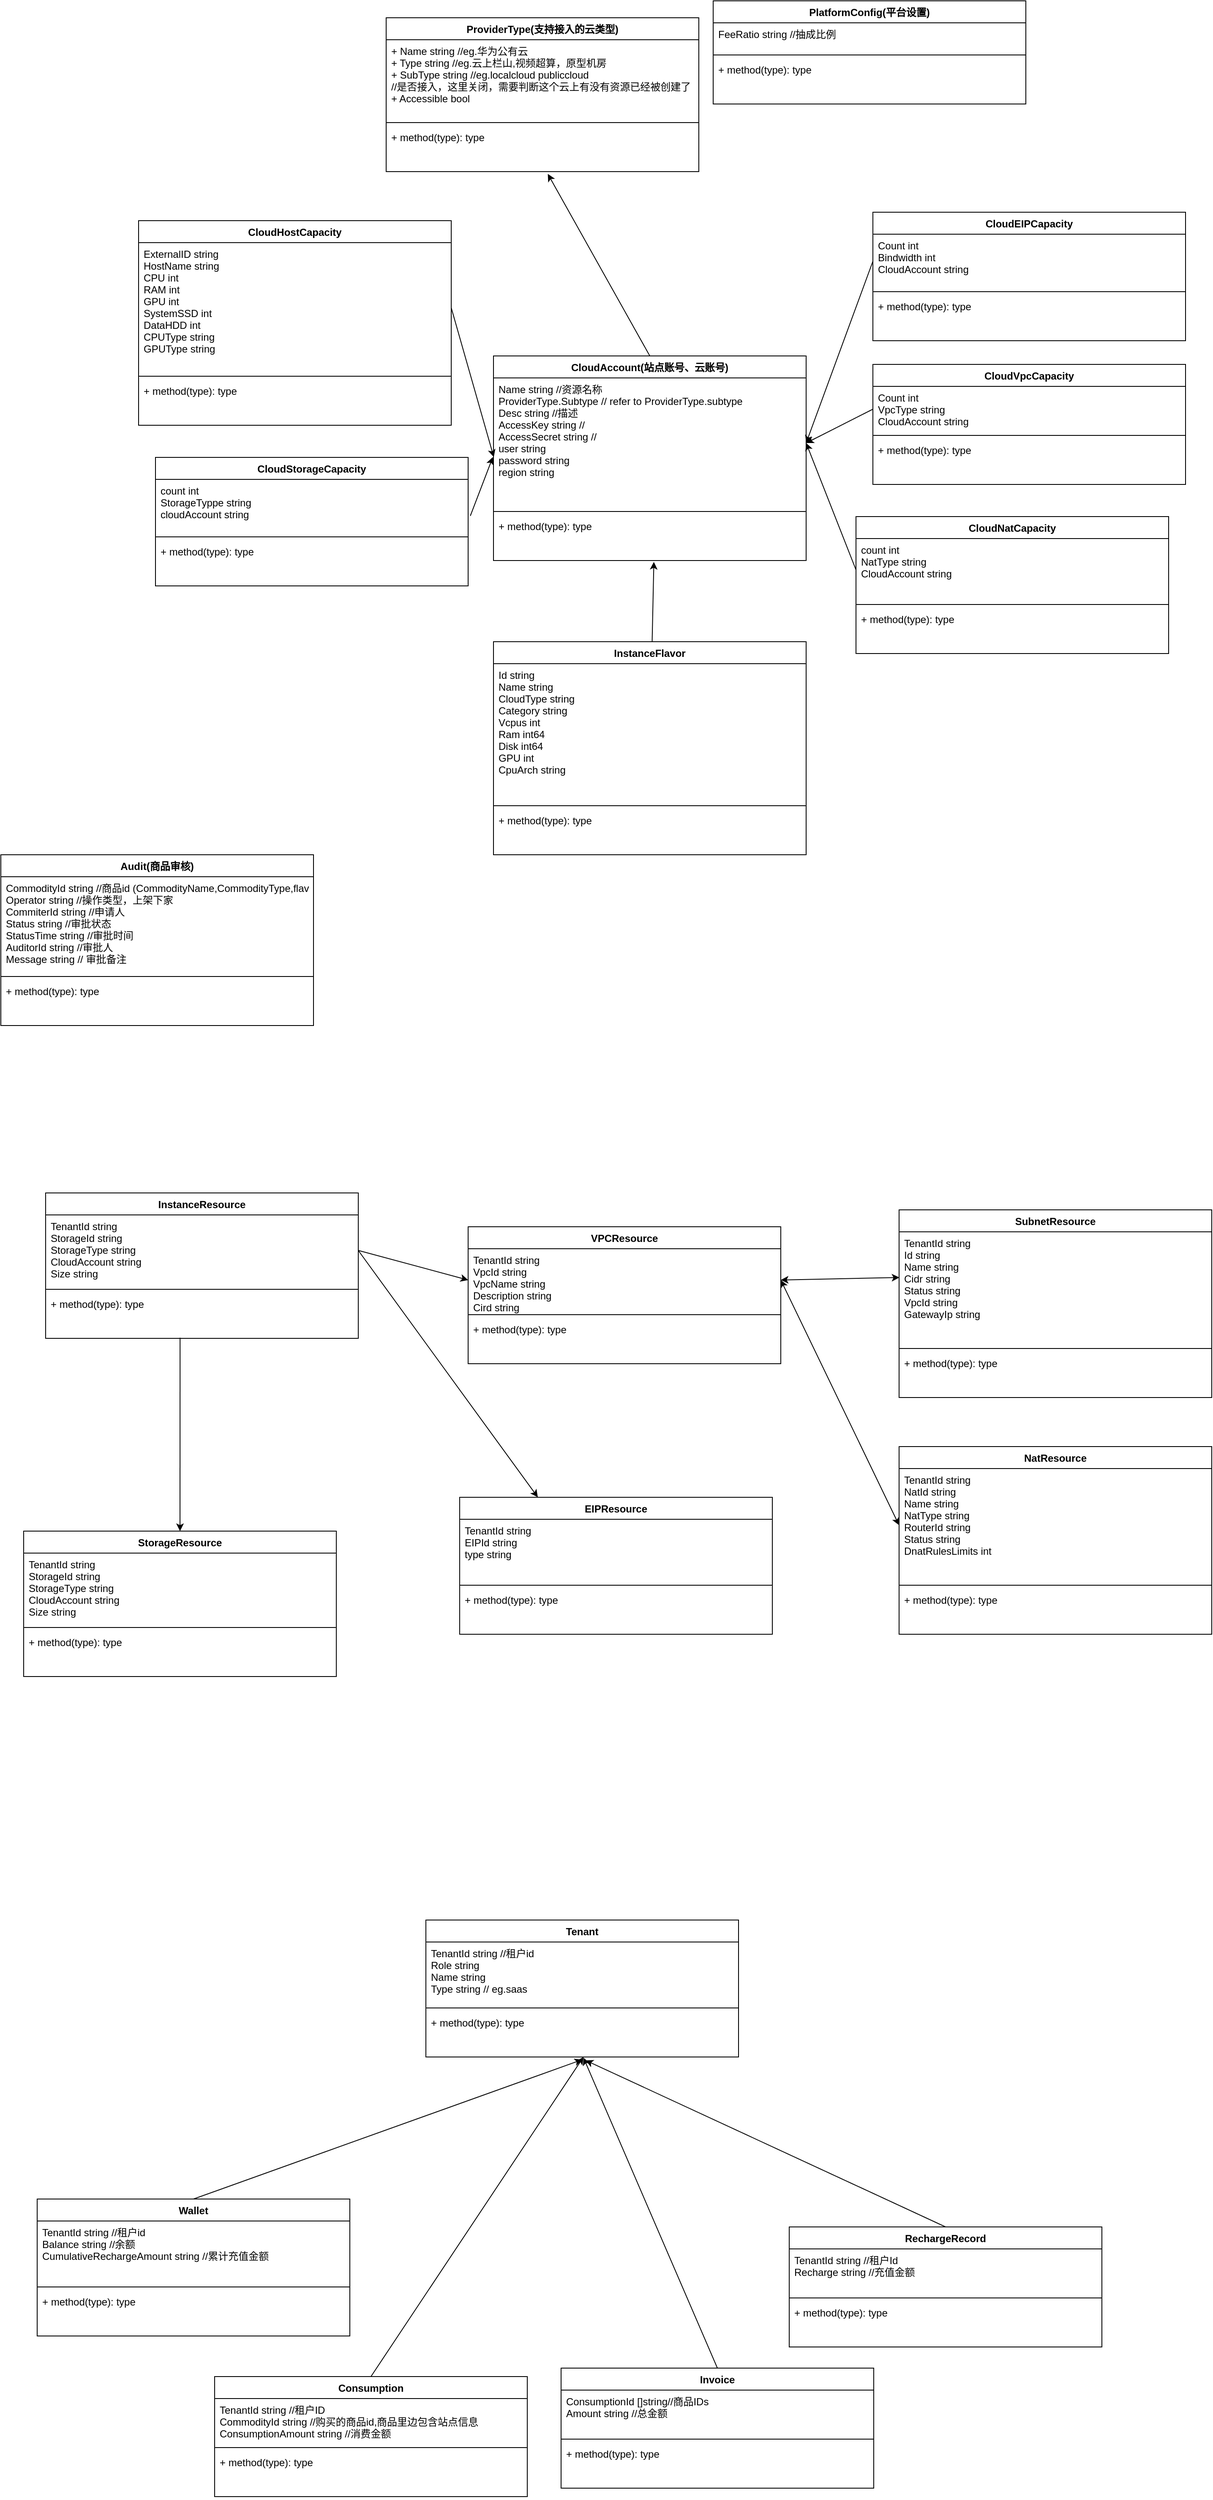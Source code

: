 <mxfile version="20.6.2" type="github" pages="2">
  <diagram id="1bny-kd-aG_qWNULpiLh" name="第 1 页">
    <mxGraphModel dx="2377" dy="779" grid="1" gridSize="10" guides="1" tooltips="1" connect="1" arrows="1" fold="1" page="1" pageScale="1" pageWidth="827" pageHeight="1169" math="0" shadow="0">
      <root>
        <mxCell id="0" />
        <mxCell id="1" parent="0" />
        <mxCell id="4_Z-v-eUMZZP_KY4kg9S-1" value="ProviderType(支持接入的云类型)" style="swimlane;fontStyle=1;align=center;verticalAlign=top;childLayout=stackLayout;horizontal=1;startSize=26;horizontalStack=0;resizeParent=1;resizeParentMax=0;resizeLast=0;collapsible=1;marginBottom=0;" parent="1" vertex="1">
          <mxGeometry x="43" y="80" width="370" height="182" as="geometry" />
        </mxCell>
        <mxCell id="4_Z-v-eUMZZP_KY4kg9S-2" value="+ Name string //eg.华为公有云&#xa;+ Type string //eg.云上栏山,视频超算，原型机房&#xa;+ SubType string //eg.localcloud publiccloud&#xa;//是否接入，这里关闭，需要判断这个云上有没有资源已经被创建了&#xa;+ Accessible bool " style="text;strokeColor=none;fillColor=none;align=left;verticalAlign=top;spacingLeft=4;spacingRight=4;overflow=hidden;rotatable=0;points=[[0,0.5],[1,0.5]];portConstraint=eastwest;" parent="4_Z-v-eUMZZP_KY4kg9S-1" vertex="1">
          <mxGeometry y="26" width="370" height="94" as="geometry" />
        </mxCell>
        <mxCell id="4_Z-v-eUMZZP_KY4kg9S-3" value="" style="line;strokeWidth=1;fillColor=none;align=left;verticalAlign=middle;spacingTop=-1;spacingLeft=3;spacingRight=3;rotatable=0;labelPosition=right;points=[];portConstraint=eastwest;strokeColor=inherit;" parent="4_Z-v-eUMZZP_KY4kg9S-1" vertex="1">
          <mxGeometry y="120" width="370" height="8" as="geometry" />
        </mxCell>
        <mxCell id="4_Z-v-eUMZZP_KY4kg9S-4" value="+ method(type): type" style="text;strokeColor=none;fillColor=none;align=left;verticalAlign=top;spacingLeft=4;spacingRight=4;overflow=hidden;rotatable=0;points=[[0,0.5],[1,0.5]];portConstraint=eastwest;" parent="4_Z-v-eUMZZP_KY4kg9S-1" vertex="1">
          <mxGeometry y="128" width="370" height="54" as="geometry" />
        </mxCell>
        <mxCell id="4_Z-v-eUMZZP_KY4kg9S-18" value="Audit(商品审核)" style="swimlane;fontStyle=1;align=center;verticalAlign=top;childLayout=stackLayout;horizontal=1;startSize=26;horizontalStack=0;resizeParent=1;resizeParentMax=0;resizeLast=0;collapsible=1;marginBottom=0;" parent="1" vertex="1">
          <mxGeometry x="-413" y="1070" width="370" height="202" as="geometry" />
        </mxCell>
        <mxCell id="4_Z-v-eUMZZP_KY4kg9S-19" value="CommodityId string //商品id (CommodityName,CommodityType,flavor(规格))&#xa; Operator string //操作类型，上架下家&#xa; CommiterId string //申请人&#xa; Status string //审批状态&#xa; StatusTime string //审批时间&#xa; AuditorId string //审批人&#xa; Message string // 审批备注" style="text;strokeColor=none;fillColor=none;align=left;verticalAlign=top;spacingLeft=4;spacingRight=4;overflow=hidden;rotatable=0;points=[[0,0.5],[1,0.5]];portConstraint=eastwest;" parent="4_Z-v-eUMZZP_KY4kg9S-18" vertex="1">
          <mxGeometry y="26" width="370" height="114" as="geometry" />
        </mxCell>
        <mxCell id="4_Z-v-eUMZZP_KY4kg9S-20" value="" style="line;strokeWidth=1;fillColor=none;align=left;verticalAlign=middle;spacingTop=-1;spacingLeft=3;spacingRight=3;rotatable=0;labelPosition=right;points=[];portConstraint=eastwest;strokeColor=inherit;" parent="4_Z-v-eUMZZP_KY4kg9S-18" vertex="1">
          <mxGeometry y="140" width="370" height="8" as="geometry" />
        </mxCell>
        <mxCell id="4_Z-v-eUMZZP_KY4kg9S-21" value="+ method(type): type" style="text;strokeColor=none;fillColor=none;align=left;verticalAlign=top;spacingLeft=4;spacingRight=4;overflow=hidden;rotatable=0;points=[[0,0.5],[1,0.5]];portConstraint=eastwest;" parent="4_Z-v-eUMZZP_KY4kg9S-18" vertex="1">
          <mxGeometry y="148" width="370" height="54" as="geometry" />
        </mxCell>
        <mxCell id="4_Z-v-eUMZZP_KY4kg9S-23" value="PlatformConfig(平台设置)" style="swimlane;fontStyle=1;align=center;verticalAlign=top;childLayout=stackLayout;horizontal=1;startSize=26;horizontalStack=0;resizeParent=1;resizeParentMax=0;resizeLast=0;collapsible=1;marginBottom=0;" parent="1" vertex="1">
          <mxGeometry x="430" y="60" width="370" height="122" as="geometry" />
        </mxCell>
        <mxCell id="4_Z-v-eUMZZP_KY4kg9S-24" value="FeeRatio string //抽成比例" style="text;strokeColor=none;fillColor=none;align=left;verticalAlign=top;spacingLeft=4;spacingRight=4;overflow=hidden;rotatable=0;points=[[0,0.5],[1,0.5]];portConstraint=eastwest;" parent="4_Z-v-eUMZZP_KY4kg9S-23" vertex="1">
          <mxGeometry y="26" width="370" height="34" as="geometry" />
        </mxCell>
        <mxCell id="4_Z-v-eUMZZP_KY4kg9S-25" value="" style="line;strokeWidth=1;fillColor=none;align=left;verticalAlign=middle;spacingTop=-1;spacingLeft=3;spacingRight=3;rotatable=0;labelPosition=right;points=[];portConstraint=eastwest;strokeColor=inherit;" parent="4_Z-v-eUMZZP_KY4kg9S-23" vertex="1">
          <mxGeometry y="60" width="370" height="8" as="geometry" />
        </mxCell>
        <mxCell id="4_Z-v-eUMZZP_KY4kg9S-26" value="+ method(type): type" style="text;strokeColor=none;fillColor=none;align=left;verticalAlign=top;spacingLeft=4;spacingRight=4;overflow=hidden;rotatable=0;points=[[0,0.5],[1,0.5]];portConstraint=eastwest;" parent="4_Z-v-eUMZZP_KY4kg9S-23" vertex="1">
          <mxGeometry y="68" width="370" height="54" as="geometry" />
        </mxCell>
        <mxCell id="4_Z-v-eUMZZP_KY4kg9S-27" value="CloudAccount(站点账号、云账号)" style="swimlane;fontStyle=1;align=center;verticalAlign=top;childLayout=stackLayout;horizontal=1;startSize=26;horizontalStack=0;resizeParent=1;resizeParentMax=0;resizeLast=0;collapsible=1;marginBottom=0;" parent="1" vertex="1">
          <mxGeometry x="170" y="480" width="370" height="242" as="geometry" />
        </mxCell>
        <mxCell id="4_Z-v-eUMZZP_KY4kg9S-28" value="Name string //资源名称&#xa; ProviderType.Subtype // refer to ProviderType.subtype&#xa; Desc string //描述&#xa; AccessKey string //&#xa; AccessSecret string //&#xa; user string&#xa; password string&#xa; region string" style="text;strokeColor=none;fillColor=none;align=left;verticalAlign=top;spacingLeft=4;spacingRight=4;overflow=hidden;rotatable=0;points=[[0,0.5],[1,0.5]];portConstraint=eastwest;" parent="4_Z-v-eUMZZP_KY4kg9S-27" vertex="1">
          <mxGeometry y="26" width="370" height="154" as="geometry" />
        </mxCell>
        <mxCell id="4_Z-v-eUMZZP_KY4kg9S-29" value="" style="line;strokeWidth=1;fillColor=none;align=left;verticalAlign=middle;spacingTop=-1;spacingLeft=3;spacingRight=3;rotatable=0;labelPosition=right;points=[];portConstraint=eastwest;strokeColor=inherit;" parent="4_Z-v-eUMZZP_KY4kg9S-27" vertex="1">
          <mxGeometry y="180" width="370" height="8" as="geometry" />
        </mxCell>
        <mxCell id="4_Z-v-eUMZZP_KY4kg9S-30" value="+ method(type): type" style="text;strokeColor=none;fillColor=none;align=left;verticalAlign=top;spacingLeft=4;spacingRight=4;overflow=hidden;rotatable=0;points=[[0,0.5],[1,0.5]];portConstraint=eastwest;" parent="4_Z-v-eUMZZP_KY4kg9S-27" vertex="1">
          <mxGeometry y="188" width="370" height="54" as="geometry" />
        </mxCell>
        <mxCell id="4_Z-v-eUMZZP_KY4kg9S-31" value="CloudHostCapacity" style="swimlane;fontStyle=1;align=center;verticalAlign=top;childLayout=stackLayout;horizontal=1;startSize=26;horizontalStack=0;resizeParent=1;resizeParentMax=0;resizeLast=0;collapsible=1;marginBottom=0;" parent="1" vertex="1">
          <mxGeometry x="-250" y="320" width="370" height="242" as="geometry" />
        </mxCell>
        <mxCell id="4_Z-v-eUMZZP_KY4kg9S-32" value="ExternalID string&#xa; HostName string&#xa; CPU int&#xa; RAM int&#xa; GPU int&#xa; SystemSSD int&#xa; DataHDD int&#xa; CPUType string&#xa; GPUType string" style="text;strokeColor=none;fillColor=none;align=left;verticalAlign=top;spacingLeft=4;spacingRight=4;overflow=hidden;rotatable=0;points=[[0,0.5],[1,0.5]];portConstraint=eastwest;" parent="4_Z-v-eUMZZP_KY4kg9S-31" vertex="1">
          <mxGeometry y="26" width="370" height="154" as="geometry" />
        </mxCell>
        <mxCell id="4_Z-v-eUMZZP_KY4kg9S-33" value="" style="line;strokeWidth=1;fillColor=none;align=left;verticalAlign=middle;spacingTop=-1;spacingLeft=3;spacingRight=3;rotatable=0;labelPosition=right;points=[];portConstraint=eastwest;strokeColor=inherit;" parent="4_Z-v-eUMZZP_KY4kg9S-31" vertex="1">
          <mxGeometry y="180" width="370" height="8" as="geometry" />
        </mxCell>
        <mxCell id="4_Z-v-eUMZZP_KY4kg9S-34" value="+ method(type): type" style="text;strokeColor=none;fillColor=none;align=left;verticalAlign=top;spacingLeft=4;spacingRight=4;overflow=hidden;rotatable=0;points=[[0,0.5],[1,0.5]];portConstraint=eastwest;" parent="4_Z-v-eUMZZP_KY4kg9S-31" vertex="1">
          <mxGeometry y="188" width="370" height="54" as="geometry" />
        </mxCell>
        <mxCell id="4_Z-v-eUMZZP_KY4kg9S-35" value="CloudStorageCapacity" style="swimlane;fontStyle=1;align=center;verticalAlign=top;childLayout=stackLayout;horizontal=1;startSize=26;horizontalStack=0;resizeParent=1;resizeParentMax=0;resizeLast=0;collapsible=1;marginBottom=0;" parent="1" vertex="1">
          <mxGeometry x="-230" y="600" width="370" height="152" as="geometry" />
        </mxCell>
        <mxCell id="4_Z-v-eUMZZP_KY4kg9S-36" value="count int&#xa;StorageTyppe string&#xa;cloudAccount string" style="text;strokeColor=none;fillColor=none;align=left;verticalAlign=top;spacingLeft=4;spacingRight=4;overflow=hidden;rotatable=0;points=[[0,0.5],[1,0.5]];portConstraint=eastwest;" parent="4_Z-v-eUMZZP_KY4kg9S-35" vertex="1">
          <mxGeometry y="26" width="370" height="64" as="geometry" />
        </mxCell>
        <mxCell id="4_Z-v-eUMZZP_KY4kg9S-37" value="" style="line;strokeWidth=1;fillColor=none;align=left;verticalAlign=middle;spacingTop=-1;spacingLeft=3;spacingRight=3;rotatable=0;labelPosition=right;points=[];portConstraint=eastwest;strokeColor=inherit;" parent="4_Z-v-eUMZZP_KY4kg9S-35" vertex="1">
          <mxGeometry y="90" width="370" height="8" as="geometry" />
        </mxCell>
        <mxCell id="4_Z-v-eUMZZP_KY4kg9S-38" value="+ method(type): type" style="text;strokeColor=none;fillColor=none;align=left;verticalAlign=top;spacingLeft=4;spacingRight=4;overflow=hidden;rotatable=0;points=[[0,0.5],[1,0.5]];portConstraint=eastwest;" parent="4_Z-v-eUMZZP_KY4kg9S-35" vertex="1">
          <mxGeometry y="98" width="370" height="54" as="geometry" />
        </mxCell>
        <mxCell id="4_Z-v-eUMZZP_KY4kg9S-39" value="CloudEIPCapacity" style="swimlane;fontStyle=1;align=center;verticalAlign=top;childLayout=stackLayout;horizontal=1;startSize=26;horizontalStack=0;resizeParent=1;resizeParentMax=0;resizeLast=0;collapsible=1;marginBottom=0;" parent="1" vertex="1">
          <mxGeometry x="619" y="310" width="370" height="152" as="geometry" />
        </mxCell>
        <mxCell id="4_Z-v-eUMZZP_KY4kg9S-40" value="Count int&#xa;Bindwidth int&#xa;CloudAccount string" style="text;strokeColor=none;fillColor=none;align=left;verticalAlign=top;spacingLeft=4;spacingRight=4;overflow=hidden;rotatable=0;points=[[0,0.5],[1,0.5]];portConstraint=eastwest;" parent="4_Z-v-eUMZZP_KY4kg9S-39" vertex="1">
          <mxGeometry y="26" width="370" height="64" as="geometry" />
        </mxCell>
        <mxCell id="4_Z-v-eUMZZP_KY4kg9S-41" value="" style="line;strokeWidth=1;fillColor=none;align=left;verticalAlign=middle;spacingTop=-1;spacingLeft=3;spacingRight=3;rotatable=0;labelPosition=right;points=[];portConstraint=eastwest;strokeColor=inherit;" parent="4_Z-v-eUMZZP_KY4kg9S-39" vertex="1">
          <mxGeometry y="90" width="370" height="8" as="geometry" />
        </mxCell>
        <mxCell id="4_Z-v-eUMZZP_KY4kg9S-42" value="+ method(type): type" style="text;strokeColor=none;fillColor=none;align=left;verticalAlign=top;spacingLeft=4;spacingRight=4;overflow=hidden;rotatable=0;points=[[0,0.5],[1,0.5]];portConstraint=eastwest;" parent="4_Z-v-eUMZZP_KY4kg9S-39" vertex="1">
          <mxGeometry y="98" width="370" height="54" as="geometry" />
        </mxCell>
        <mxCell id="4_Z-v-eUMZZP_KY4kg9S-43" value="CloudNatCapacity" style="swimlane;fontStyle=1;align=center;verticalAlign=top;childLayout=stackLayout;horizontal=1;startSize=26;horizontalStack=0;resizeParent=1;resizeParentMax=0;resizeLast=0;collapsible=1;marginBottom=0;" parent="1" vertex="1">
          <mxGeometry x="599" y="670" width="370" height="162" as="geometry" />
        </mxCell>
        <mxCell id="4_Z-v-eUMZZP_KY4kg9S-44" value="count int&#xa;NatType string&#xa;CloudAccount string" style="text;strokeColor=none;fillColor=none;align=left;verticalAlign=top;spacingLeft=4;spacingRight=4;overflow=hidden;rotatable=0;points=[[0,0.5],[1,0.5]];portConstraint=eastwest;" parent="4_Z-v-eUMZZP_KY4kg9S-43" vertex="1">
          <mxGeometry y="26" width="370" height="74" as="geometry" />
        </mxCell>
        <mxCell id="4_Z-v-eUMZZP_KY4kg9S-45" value="" style="line;strokeWidth=1;fillColor=none;align=left;verticalAlign=middle;spacingTop=-1;spacingLeft=3;spacingRight=3;rotatable=0;labelPosition=right;points=[];portConstraint=eastwest;strokeColor=inherit;" parent="4_Z-v-eUMZZP_KY4kg9S-43" vertex="1">
          <mxGeometry y="100" width="370" height="8" as="geometry" />
        </mxCell>
        <mxCell id="4_Z-v-eUMZZP_KY4kg9S-46" value="+ method(type): type" style="text;strokeColor=none;fillColor=none;align=left;verticalAlign=top;spacingLeft=4;spacingRight=4;overflow=hidden;rotatable=0;points=[[0,0.5],[1,0.5]];portConstraint=eastwest;" parent="4_Z-v-eUMZZP_KY4kg9S-43" vertex="1">
          <mxGeometry y="108" width="370" height="54" as="geometry" />
        </mxCell>
        <mxCell id="4_Z-v-eUMZZP_KY4kg9S-47" value="CloudVpcCapacity" style="swimlane;fontStyle=1;align=center;verticalAlign=top;childLayout=stackLayout;horizontal=1;startSize=26;horizontalStack=0;resizeParent=1;resizeParentMax=0;resizeLast=0;collapsible=1;marginBottom=0;" parent="1" vertex="1">
          <mxGeometry x="619" y="490" width="370" height="142" as="geometry" />
        </mxCell>
        <mxCell id="4_Z-v-eUMZZP_KY4kg9S-48" value="Count int&#xa;VpcType string&#xa;CloudAccount string" style="text;strokeColor=none;fillColor=none;align=left;verticalAlign=top;spacingLeft=4;spacingRight=4;overflow=hidden;rotatable=0;points=[[0,0.5],[1,0.5]];portConstraint=eastwest;" parent="4_Z-v-eUMZZP_KY4kg9S-47" vertex="1">
          <mxGeometry y="26" width="370" height="54" as="geometry" />
        </mxCell>
        <mxCell id="4_Z-v-eUMZZP_KY4kg9S-49" value="" style="line;strokeWidth=1;fillColor=none;align=left;verticalAlign=middle;spacingTop=-1;spacingLeft=3;spacingRight=3;rotatable=0;labelPosition=right;points=[];portConstraint=eastwest;strokeColor=inherit;" parent="4_Z-v-eUMZZP_KY4kg9S-47" vertex="1">
          <mxGeometry y="80" width="370" height="8" as="geometry" />
        </mxCell>
        <mxCell id="4_Z-v-eUMZZP_KY4kg9S-50" value="+ method(type): type" style="text;strokeColor=none;fillColor=none;align=left;verticalAlign=top;spacingLeft=4;spacingRight=4;overflow=hidden;rotatable=0;points=[[0,0.5],[1,0.5]];portConstraint=eastwest;" parent="4_Z-v-eUMZZP_KY4kg9S-47" vertex="1">
          <mxGeometry y="88" width="370" height="54" as="geometry" />
        </mxCell>
        <mxCell id="4_Z-v-eUMZZP_KY4kg9S-51" value="StorageResource" style="swimlane;fontStyle=1;align=center;verticalAlign=top;childLayout=stackLayout;horizontal=1;startSize=26;horizontalStack=0;resizeParent=1;resizeParentMax=0;resizeLast=0;collapsible=1;marginBottom=0;" parent="1" vertex="1">
          <mxGeometry x="-386" y="1870" width="370" height="172" as="geometry" />
        </mxCell>
        <mxCell id="4_Z-v-eUMZZP_KY4kg9S-52" value="TenantId string&#xa;StorageId string&#xa;StorageType string&#xa;CloudAccount string&#xa;Size string" style="text;strokeColor=none;fillColor=none;align=left;verticalAlign=top;spacingLeft=4;spacingRight=4;overflow=hidden;rotatable=0;points=[[0,0.5],[1,0.5]];portConstraint=eastwest;" parent="4_Z-v-eUMZZP_KY4kg9S-51" vertex="1">
          <mxGeometry y="26" width="370" height="84" as="geometry" />
        </mxCell>
        <mxCell id="4_Z-v-eUMZZP_KY4kg9S-53" value="" style="line;strokeWidth=1;fillColor=none;align=left;verticalAlign=middle;spacingTop=-1;spacingLeft=3;spacingRight=3;rotatable=0;labelPosition=right;points=[];portConstraint=eastwest;strokeColor=inherit;" parent="4_Z-v-eUMZZP_KY4kg9S-51" vertex="1">
          <mxGeometry y="110" width="370" height="8" as="geometry" />
        </mxCell>
        <mxCell id="4_Z-v-eUMZZP_KY4kg9S-54" value="+ method(type): type" style="text;strokeColor=none;fillColor=none;align=left;verticalAlign=top;spacingLeft=4;spacingRight=4;overflow=hidden;rotatable=0;points=[[0,0.5],[1,0.5]];portConstraint=eastwest;" parent="4_Z-v-eUMZZP_KY4kg9S-51" vertex="1">
          <mxGeometry y="118" width="370" height="54" as="geometry" />
        </mxCell>
        <mxCell id="4_Z-v-eUMZZP_KY4kg9S-55" value="EIPResource" style="swimlane;fontStyle=1;align=center;verticalAlign=top;childLayout=stackLayout;horizontal=1;startSize=26;horizontalStack=0;resizeParent=1;resizeParentMax=0;resizeLast=0;collapsible=1;marginBottom=0;" parent="1" vertex="1">
          <mxGeometry x="130" y="1830" width="370" height="162" as="geometry" />
        </mxCell>
        <mxCell id="4_Z-v-eUMZZP_KY4kg9S-56" value="TenantId string&#xa;EIPId string&#xa;type string" style="text;strokeColor=none;fillColor=none;align=left;verticalAlign=top;spacingLeft=4;spacingRight=4;overflow=hidden;rotatable=0;points=[[0,0.5],[1,0.5]];portConstraint=eastwest;" parent="4_Z-v-eUMZZP_KY4kg9S-55" vertex="1">
          <mxGeometry y="26" width="370" height="74" as="geometry" />
        </mxCell>
        <mxCell id="4_Z-v-eUMZZP_KY4kg9S-57" value="" style="line;strokeWidth=1;fillColor=none;align=left;verticalAlign=middle;spacingTop=-1;spacingLeft=3;spacingRight=3;rotatable=0;labelPosition=right;points=[];portConstraint=eastwest;strokeColor=inherit;" parent="4_Z-v-eUMZZP_KY4kg9S-55" vertex="1">
          <mxGeometry y="100" width="370" height="8" as="geometry" />
        </mxCell>
        <mxCell id="4_Z-v-eUMZZP_KY4kg9S-58" value="+ method(type): type" style="text;strokeColor=none;fillColor=none;align=left;verticalAlign=top;spacingLeft=4;spacingRight=4;overflow=hidden;rotatable=0;points=[[0,0.5],[1,0.5]];portConstraint=eastwest;" parent="4_Z-v-eUMZZP_KY4kg9S-55" vertex="1">
          <mxGeometry y="108" width="370" height="54" as="geometry" />
        </mxCell>
        <mxCell id="4_Z-v-eUMZZP_KY4kg9S-59" value="NatResource" style="swimlane;fontStyle=1;align=center;verticalAlign=top;childLayout=stackLayout;horizontal=1;startSize=26;horizontalStack=0;resizeParent=1;resizeParentMax=0;resizeLast=0;collapsible=1;marginBottom=0;" parent="1" vertex="1">
          <mxGeometry x="650" y="1770" width="370" height="222" as="geometry" />
        </mxCell>
        <mxCell id="4_Z-v-eUMZZP_KY4kg9S-60" value="TenantId string&#xa;NatId string&#xa;Name string&#xa;NatType string&#xa;RouterId string&#xa;Status string&#xa;DnatRulesLimits int" style="text;strokeColor=none;fillColor=none;align=left;verticalAlign=top;spacingLeft=4;spacingRight=4;overflow=hidden;rotatable=0;points=[[0,0.5],[1,0.5]];portConstraint=eastwest;" parent="4_Z-v-eUMZZP_KY4kg9S-59" vertex="1">
          <mxGeometry y="26" width="370" height="134" as="geometry" />
        </mxCell>
        <mxCell id="4_Z-v-eUMZZP_KY4kg9S-61" value="" style="line;strokeWidth=1;fillColor=none;align=left;verticalAlign=middle;spacingTop=-1;spacingLeft=3;spacingRight=3;rotatable=0;labelPosition=right;points=[];portConstraint=eastwest;strokeColor=inherit;" parent="4_Z-v-eUMZZP_KY4kg9S-59" vertex="1">
          <mxGeometry y="160" width="370" height="8" as="geometry" />
        </mxCell>
        <mxCell id="4_Z-v-eUMZZP_KY4kg9S-62" value="+ method(type): type" style="text;strokeColor=none;fillColor=none;align=left;verticalAlign=top;spacingLeft=4;spacingRight=4;overflow=hidden;rotatable=0;points=[[0,0.5],[1,0.5]];portConstraint=eastwest;" parent="4_Z-v-eUMZZP_KY4kg9S-59" vertex="1">
          <mxGeometry y="168" width="370" height="54" as="geometry" />
        </mxCell>
        <mxCell id="4_Z-v-eUMZZP_KY4kg9S-63" value="VPCResource" style="swimlane;fontStyle=1;align=center;verticalAlign=top;childLayout=stackLayout;horizontal=1;startSize=26;horizontalStack=0;resizeParent=1;resizeParentMax=0;resizeLast=0;collapsible=1;marginBottom=0;" parent="1" vertex="1">
          <mxGeometry x="140" y="1510" width="370" height="162" as="geometry" />
        </mxCell>
        <mxCell id="4_Z-v-eUMZZP_KY4kg9S-64" value="TenantId string&#xa;VpcId string&#xa;VpcName string&#xa;Description string&#xa;Cird string&#xa;" style="text;strokeColor=none;fillColor=none;align=left;verticalAlign=top;spacingLeft=4;spacingRight=4;overflow=hidden;rotatable=0;points=[[0,0.5],[1,0.5]];portConstraint=eastwest;" parent="4_Z-v-eUMZZP_KY4kg9S-63" vertex="1">
          <mxGeometry y="26" width="370" height="74" as="geometry" />
        </mxCell>
        <mxCell id="4_Z-v-eUMZZP_KY4kg9S-65" value="" style="line;strokeWidth=1;fillColor=none;align=left;verticalAlign=middle;spacingTop=-1;spacingLeft=3;spacingRight=3;rotatable=0;labelPosition=right;points=[];portConstraint=eastwest;strokeColor=inherit;" parent="4_Z-v-eUMZZP_KY4kg9S-63" vertex="1">
          <mxGeometry y="100" width="370" height="8" as="geometry" />
        </mxCell>
        <mxCell id="4_Z-v-eUMZZP_KY4kg9S-66" value="+ method(type): type" style="text;strokeColor=none;fillColor=none;align=left;verticalAlign=top;spacingLeft=4;spacingRight=4;overflow=hidden;rotatable=0;points=[[0,0.5],[1,0.5]];portConstraint=eastwest;" parent="4_Z-v-eUMZZP_KY4kg9S-63" vertex="1">
          <mxGeometry y="108" width="370" height="54" as="geometry" />
        </mxCell>
        <mxCell id="4_Z-v-eUMZZP_KY4kg9S-67" value="InstanceFlavor" style="swimlane;fontStyle=1;align=center;verticalAlign=top;childLayout=stackLayout;horizontal=1;startSize=26;horizontalStack=0;resizeParent=1;resizeParentMax=0;resizeLast=0;collapsible=1;marginBottom=0;" parent="1" vertex="1">
          <mxGeometry x="170" y="818" width="370" height="252" as="geometry" />
        </mxCell>
        <mxCell id="4_Z-v-eUMZZP_KY4kg9S-68" value="Id string&#xa; Name string&#xa;CloudType string&#xa;Category string&#xa; Vcpus int&#xa; Ram int64&#xa; Disk int64&#xa; GPU int&#xa; CpuArch string" style="text;strokeColor=none;fillColor=none;align=left;verticalAlign=top;spacingLeft=4;spacingRight=4;overflow=hidden;rotatable=0;points=[[0,0.5],[1,0.5]];portConstraint=eastwest;" parent="4_Z-v-eUMZZP_KY4kg9S-67" vertex="1">
          <mxGeometry y="26" width="370" height="164" as="geometry" />
        </mxCell>
        <mxCell id="4_Z-v-eUMZZP_KY4kg9S-69" value="" style="line;strokeWidth=1;fillColor=none;align=left;verticalAlign=middle;spacingTop=-1;spacingLeft=3;spacingRight=3;rotatable=0;labelPosition=right;points=[];portConstraint=eastwest;strokeColor=inherit;" parent="4_Z-v-eUMZZP_KY4kg9S-67" vertex="1">
          <mxGeometry y="190" width="370" height="8" as="geometry" />
        </mxCell>
        <mxCell id="4_Z-v-eUMZZP_KY4kg9S-70" value="+ method(type): type" style="text;strokeColor=none;fillColor=none;align=left;verticalAlign=top;spacingLeft=4;spacingRight=4;overflow=hidden;rotatable=0;points=[[0,0.5],[1,0.5]];portConstraint=eastwest;" parent="4_Z-v-eUMZZP_KY4kg9S-67" vertex="1">
          <mxGeometry y="198" width="370" height="54" as="geometry" />
        </mxCell>
        <mxCell id="4_Z-v-eUMZZP_KY4kg9S-71" value="Wallet" style="swimlane;fontStyle=1;align=center;verticalAlign=top;childLayout=stackLayout;horizontal=1;startSize=26;horizontalStack=0;resizeParent=1;resizeParentMax=0;resizeLast=0;collapsible=1;marginBottom=0;" parent="1" vertex="1">
          <mxGeometry x="-370" y="2660" width="370" height="162" as="geometry" />
        </mxCell>
        <mxCell id="4_Z-v-eUMZZP_KY4kg9S-72" value="TenantId string //租户id&#xa; Balance string //余额&#xa; CumulativeRechargeAmount string //累计充值金额" style="text;strokeColor=none;fillColor=none;align=left;verticalAlign=top;spacingLeft=4;spacingRight=4;overflow=hidden;rotatable=0;points=[[0,0.5],[1,0.5]];portConstraint=eastwest;" parent="4_Z-v-eUMZZP_KY4kg9S-71" vertex="1">
          <mxGeometry y="26" width="370" height="74" as="geometry" />
        </mxCell>
        <mxCell id="4_Z-v-eUMZZP_KY4kg9S-73" value="" style="line;strokeWidth=1;fillColor=none;align=left;verticalAlign=middle;spacingTop=-1;spacingLeft=3;spacingRight=3;rotatable=0;labelPosition=right;points=[];portConstraint=eastwest;strokeColor=inherit;" parent="4_Z-v-eUMZZP_KY4kg9S-71" vertex="1">
          <mxGeometry y="100" width="370" height="8" as="geometry" />
        </mxCell>
        <mxCell id="4_Z-v-eUMZZP_KY4kg9S-74" value="+ method(type): type" style="text;strokeColor=none;fillColor=none;align=left;verticalAlign=top;spacingLeft=4;spacingRight=4;overflow=hidden;rotatable=0;points=[[0,0.5],[1,0.5]];portConstraint=eastwest;" parent="4_Z-v-eUMZZP_KY4kg9S-71" vertex="1">
          <mxGeometry y="108" width="370" height="54" as="geometry" />
        </mxCell>
        <mxCell id="4_Z-v-eUMZZP_KY4kg9S-75" value="RechargeRecord" style="swimlane;fontStyle=1;align=center;verticalAlign=top;childLayout=stackLayout;horizontal=1;startSize=26;horizontalStack=0;resizeParent=1;resizeParentMax=0;resizeLast=0;collapsible=1;marginBottom=0;" parent="1" vertex="1">
          <mxGeometry x="520" y="2693" width="370" height="142" as="geometry" />
        </mxCell>
        <mxCell id="4_Z-v-eUMZZP_KY4kg9S-76" value="TenantId string //租户Id&#xa; Recharge string //充值金额" style="text;strokeColor=none;fillColor=none;align=left;verticalAlign=top;spacingLeft=4;spacingRight=4;overflow=hidden;rotatable=0;points=[[0,0.5],[1,0.5]];portConstraint=eastwest;" parent="4_Z-v-eUMZZP_KY4kg9S-75" vertex="1">
          <mxGeometry y="26" width="370" height="54" as="geometry" />
        </mxCell>
        <mxCell id="4_Z-v-eUMZZP_KY4kg9S-77" value="" style="line;strokeWidth=1;fillColor=none;align=left;verticalAlign=middle;spacingTop=-1;spacingLeft=3;spacingRight=3;rotatable=0;labelPosition=right;points=[];portConstraint=eastwest;strokeColor=inherit;" parent="4_Z-v-eUMZZP_KY4kg9S-75" vertex="1">
          <mxGeometry y="80" width="370" height="8" as="geometry" />
        </mxCell>
        <mxCell id="4_Z-v-eUMZZP_KY4kg9S-78" value="+ method(type): type" style="text;strokeColor=none;fillColor=none;align=left;verticalAlign=top;spacingLeft=4;spacingRight=4;overflow=hidden;rotatable=0;points=[[0,0.5],[1,0.5]];portConstraint=eastwest;" parent="4_Z-v-eUMZZP_KY4kg9S-75" vertex="1">
          <mxGeometry y="88" width="370" height="54" as="geometry" />
        </mxCell>
        <mxCell id="4_Z-v-eUMZZP_KY4kg9S-79" value="Consumption" style="swimlane;fontStyle=1;align=center;verticalAlign=top;childLayout=stackLayout;horizontal=1;startSize=26;horizontalStack=0;resizeParent=1;resizeParentMax=0;resizeLast=0;collapsible=1;marginBottom=0;" parent="1" vertex="1">
          <mxGeometry x="-160" y="2870" width="370" height="142" as="geometry" />
        </mxCell>
        <mxCell id="4_Z-v-eUMZZP_KY4kg9S-80" value="TenantId string //租户ID&#xa; CommodityId string //购买的商品id,商品里边包含站点信息&#xa; ConsumptionAmount string //消费金额 " style="text;strokeColor=none;fillColor=none;align=left;verticalAlign=top;spacingLeft=4;spacingRight=4;overflow=hidden;rotatable=0;points=[[0,0.5],[1,0.5]];portConstraint=eastwest;" parent="4_Z-v-eUMZZP_KY4kg9S-79" vertex="1">
          <mxGeometry y="26" width="370" height="54" as="geometry" />
        </mxCell>
        <mxCell id="4_Z-v-eUMZZP_KY4kg9S-81" value="" style="line;strokeWidth=1;fillColor=none;align=left;verticalAlign=middle;spacingTop=-1;spacingLeft=3;spacingRight=3;rotatable=0;labelPosition=right;points=[];portConstraint=eastwest;strokeColor=inherit;" parent="4_Z-v-eUMZZP_KY4kg9S-79" vertex="1">
          <mxGeometry y="80" width="370" height="8" as="geometry" />
        </mxCell>
        <mxCell id="4_Z-v-eUMZZP_KY4kg9S-82" value="+ method(type): type" style="text;strokeColor=none;fillColor=none;align=left;verticalAlign=top;spacingLeft=4;spacingRight=4;overflow=hidden;rotatable=0;points=[[0,0.5],[1,0.5]];portConstraint=eastwest;" parent="4_Z-v-eUMZZP_KY4kg9S-79" vertex="1">
          <mxGeometry y="88" width="370" height="54" as="geometry" />
        </mxCell>
        <mxCell id="4_Z-v-eUMZZP_KY4kg9S-83" value="Invoice" style="swimlane;fontStyle=1;align=center;verticalAlign=top;childLayout=stackLayout;horizontal=1;startSize=26;horizontalStack=0;resizeParent=1;resizeParentMax=0;resizeLast=0;collapsible=1;marginBottom=0;" parent="1" vertex="1">
          <mxGeometry x="250" y="2860" width="370" height="142" as="geometry" />
        </mxCell>
        <mxCell id="4_Z-v-eUMZZP_KY4kg9S-84" value="ConsumptionId []string//商品IDs&#xa; Amount string //总金额" style="text;strokeColor=none;fillColor=none;align=left;verticalAlign=top;spacingLeft=4;spacingRight=4;overflow=hidden;rotatable=0;points=[[0,0.5],[1,0.5]];portConstraint=eastwest;" parent="4_Z-v-eUMZZP_KY4kg9S-83" vertex="1">
          <mxGeometry y="26" width="370" height="54" as="geometry" />
        </mxCell>
        <mxCell id="4_Z-v-eUMZZP_KY4kg9S-85" value="" style="line;strokeWidth=1;fillColor=none;align=left;verticalAlign=middle;spacingTop=-1;spacingLeft=3;spacingRight=3;rotatable=0;labelPosition=right;points=[];portConstraint=eastwest;strokeColor=inherit;" parent="4_Z-v-eUMZZP_KY4kg9S-83" vertex="1">
          <mxGeometry y="80" width="370" height="8" as="geometry" />
        </mxCell>
        <mxCell id="4_Z-v-eUMZZP_KY4kg9S-86" value="+ method(type): type" style="text;strokeColor=none;fillColor=none;align=left;verticalAlign=top;spacingLeft=4;spacingRight=4;overflow=hidden;rotatable=0;points=[[0,0.5],[1,0.5]];portConstraint=eastwest;" parent="4_Z-v-eUMZZP_KY4kg9S-83" vertex="1">
          <mxGeometry y="88" width="370" height="54" as="geometry" />
        </mxCell>
        <mxCell id="4_Z-v-eUMZZP_KY4kg9S-87" value="InstanceResource" style="swimlane;fontStyle=1;align=center;verticalAlign=top;childLayout=stackLayout;horizontal=1;startSize=26;horizontalStack=0;resizeParent=1;resizeParentMax=0;resizeLast=0;collapsible=1;marginBottom=0;" parent="1" vertex="1">
          <mxGeometry x="-360" y="1470" width="370" height="172" as="geometry" />
        </mxCell>
        <mxCell id="4_Z-v-eUMZZP_KY4kg9S-88" value="TenantId string&#xa;StorageId string&#xa;StorageType string&#xa;CloudAccount string&#xa;Size string" style="text;strokeColor=none;fillColor=none;align=left;verticalAlign=top;spacingLeft=4;spacingRight=4;overflow=hidden;rotatable=0;points=[[0,0.5],[1,0.5]];portConstraint=eastwest;" parent="4_Z-v-eUMZZP_KY4kg9S-87" vertex="1">
          <mxGeometry y="26" width="370" height="84" as="geometry" />
        </mxCell>
        <mxCell id="4_Z-v-eUMZZP_KY4kg9S-89" value="" style="line;strokeWidth=1;fillColor=none;align=left;verticalAlign=middle;spacingTop=-1;spacingLeft=3;spacingRight=3;rotatable=0;labelPosition=right;points=[];portConstraint=eastwest;strokeColor=inherit;" parent="4_Z-v-eUMZZP_KY4kg9S-87" vertex="1">
          <mxGeometry y="110" width="370" height="8" as="geometry" />
        </mxCell>
        <mxCell id="4_Z-v-eUMZZP_KY4kg9S-90" value="+ method(type): type" style="text;strokeColor=none;fillColor=none;align=left;verticalAlign=top;spacingLeft=4;spacingRight=4;overflow=hidden;rotatable=0;points=[[0,0.5],[1,0.5]];portConstraint=eastwest;" parent="4_Z-v-eUMZZP_KY4kg9S-87" vertex="1">
          <mxGeometry y="118" width="370" height="54" as="geometry" />
        </mxCell>
        <mxCell id="4_Z-v-eUMZZP_KY4kg9S-91" value="SubnetResource" style="swimlane;fontStyle=1;align=center;verticalAlign=top;childLayout=stackLayout;horizontal=1;startSize=26;horizontalStack=0;resizeParent=1;resizeParentMax=0;resizeLast=0;collapsible=1;marginBottom=0;" parent="1" vertex="1">
          <mxGeometry x="650" y="1490" width="370" height="222" as="geometry" />
        </mxCell>
        <mxCell id="4_Z-v-eUMZZP_KY4kg9S-92" value="TenantId string&#xa;Id string&#xa;Name string&#xa;Cidr string&#xa;Status string&#xa;VpcId string&#xa;GatewayIp string&#xa;" style="text;strokeColor=none;fillColor=none;align=left;verticalAlign=top;spacingLeft=4;spacingRight=4;overflow=hidden;rotatable=0;points=[[0,0.5],[1,0.5]];portConstraint=eastwest;" parent="4_Z-v-eUMZZP_KY4kg9S-91" vertex="1">
          <mxGeometry y="26" width="370" height="134" as="geometry" />
        </mxCell>
        <mxCell id="4_Z-v-eUMZZP_KY4kg9S-93" value="" style="line;strokeWidth=1;fillColor=none;align=left;verticalAlign=middle;spacingTop=-1;spacingLeft=3;spacingRight=3;rotatable=0;labelPosition=right;points=[];portConstraint=eastwest;strokeColor=inherit;" parent="4_Z-v-eUMZZP_KY4kg9S-91" vertex="1">
          <mxGeometry y="160" width="370" height="8" as="geometry" />
        </mxCell>
        <mxCell id="4_Z-v-eUMZZP_KY4kg9S-94" value="+ method(type): type" style="text;strokeColor=none;fillColor=none;align=left;verticalAlign=top;spacingLeft=4;spacingRight=4;overflow=hidden;rotatable=0;points=[[0,0.5],[1,0.5]];portConstraint=eastwest;" parent="4_Z-v-eUMZZP_KY4kg9S-91" vertex="1">
          <mxGeometry y="168" width="370" height="54" as="geometry" />
        </mxCell>
        <mxCell id="4_Z-v-eUMZZP_KY4kg9S-95" value="" style="endArrow=classic;html=1;rounded=0;entryX=0;entryY=0.5;entryDx=0;entryDy=0;exitX=1;exitY=0.5;exitDx=0;exitDy=0;" parent="1" source="4_Z-v-eUMZZP_KY4kg9S-88" target="4_Z-v-eUMZZP_KY4kg9S-64" edge="1">
          <mxGeometry width="50" height="50" relative="1" as="geometry">
            <mxPoint x="100" y="1780" as="sourcePoint" />
            <mxPoint x="150" y="1730" as="targetPoint" />
          </mxGeometry>
        </mxCell>
        <mxCell id="4_Z-v-eUMZZP_KY4kg9S-96" value="" style="endArrow=classic;html=1;rounded=0;exitX=1;exitY=0.5;exitDx=0;exitDy=0;entryX=0.25;entryY=0;entryDx=0;entryDy=0;" parent="1" source="4_Z-v-eUMZZP_KY4kg9S-88" target="4_Z-v-eUMZZP_KY4kg9S-55" edge="1">
          <mxGeometry width="50" height="50" relative="1" as="geometry">
            <mxPoint x="380" y="1750" as="sourcePoint" />
            <mxPoint x="430" y="1700" as="targetPoint" />
          </mxGeometry>
        </mxCell>
        <mxCell id="4_Z-v-eUMZZP_KY4kg9S-98" value="" style="endArrow=classic;startArrow=classic;html=1;rounded=0;entryX=0.001;entryY=0.403;entryDx=0;entryDy=0;entryPerimeter=0;exitX=1;exitY=0.5;exitDx=0;exitDy=0;" parent="1" source="4_Z-v-eUMZZP_KY4kg9S-64" target="4_Z-v-eUMZZP_KY4kg9S-92" edge="1">
          <mxGeometry width="50" height="50" relative="1" as="geometry">
            <mxPoint x="570" y="1620" as="sourcePoint" />
            <mxPoint x="620" y="1570" as="targetPoint" />
          </mxGeometry>
        </mxCell>
        <mxCell id="4_Z-v-eUMZZP_KY4kg9S-99" value="" style="endArrow=classic;startArrow=classic;html=1;rounded=0;entryX=0;entryY=0.5;entryDx=0;entryDy=0;exitX=1;exitY=0.5;exitDx=0;exitDy=0;" parent="1" source="4_Z-v-eUMZZP_KY4kg9S-64" target="4_Z-v-eUMZZP_KY4kg9S-60" edge="1">
          <mxGeometry width="50" height="50" relative="1" as="geometry">
            <mxPoint x="490" y="1770" as="sourcePoint" />
            <mxPoint x="540" y="1720" as="targetPoint" />
          </mxGeometry>
        </mxCell>
        <mxCell id="4_Z-v-eUMZZP_KY4kg9S-100" value="" style="endArrow=classic;html=1;rounded=0;exitX=0.43;exitY=0.985;exitDx=0;exitDy=0;exitPerimeter=0;" parent="1" source="4_Z-v-eUMZZP_KY4kg9S-90" target="4_Z-v-eUMZZP_KY4kg9S-51" edge="1">
          <mxGeometry width="50" height="50" relative="1" as="geometry">
            <mxPoint x="-190" y="1840" as="sourcePoint" />
            <mxPoint x="-140" y="1790" as="targetPoint" />
          </mxGeometry>
        </mxCell>
        <mxCell id="4_Z-v-eUMZZP_KY4kg9S-101" value="" style="endArrow=classic;html=1;rounded=0;entryX=0.001;entryY=0.608;entryDx=0;entryDy=0;entryPerimeter=0;exitX=1;exitY=0.5;exitDx=0;exitDy=0;" parent="1" source="4_Z-v-eUMZZP_KY4kg9S-32" target="4_Z-v-eUMZZP_KY4kg9S-28" edge="1">
          <mxGeometry width="50" height="50" relative="1" as="geometry">
            <mxPoint x="200" y="460" as="sourcePoint" />
            <mxPoint x="250" y="410" as="targetPoint" />
          </mxGeometry>
        </mxCell>
        <mxCell id="4_Z-v-eUMZZP_KY4kg9S-102" value="" style="endArrow=classic;html=1;rounded=0;entryX=-0.002;entryY=0.608;entryDx=0;entryDy=0;entryPerimeter=0;exitX=1.007;exitY=0.675;exitDx=0;exitDy=0;exitPerimeter=0;" parent="1" source="4_Z-v-eUMZZP_KY4kg9S-36" target="4_Z-v-eUMZZP_KY4kg9S-28" edge="1">
          <mxGeometry width="50" height="50" relative="1" as="geometry">
            <mxPoint x="100" y="670" as="sourcePoint" />
            <mxPoint x="150" y="620" as="targetPoint" />
          </mxGeometry>
        </mxCell>
        <mxCell id="4_Z-v-eUMZZP_KY4kg9S-103" value="" style="endArrow=classic;html=1;rounded=0;entryX=1;entryY=0.5;entryDx=0;entryDy=0;exitX=0;exitY=0.5;exitDx=0;exitDy=0;" parent="1" source="4_Z-v-eUMZZP_KY4kg9S-40" target="4_Z-v-eUMZZP_KY4kg9S-28" edge="1">
          <mxGeometry width="50" height="50" relative="1" as="geometry">
            <mxPoint x="610" y="250" as="sourcePoint" />
            <mxPoint x="460" y="370" as="targetPoint" />
          </mxGeometry>
        </mxCell>
        <mxCell id="4_Z-v-eUMZZP_KY4kg9S-104" value="" style="endArrow=classic;html=1;rounded=0;entryX=1;entryY=0.5;entryDx=0;entryDy=0;exitX=0;exitY=0.5;exitDx=0;exitDy=0;" parent="1" source="4_Z-v-eUMZZP_KY4kg9S-48" target="4_Z-v-eUMZZP_KY4kg9S-28" edge="1">
          <mxGeometry width="50" height="50" relative="1" as="geometry">
            <mxPoint x="540" y="690" as="sourcePoint" />
            <mxPoint x="590" y="640" as="targetPoint" />
          </mxGeometry>
        </mxCell>
        <mxCell id="4_Z-v-eUMZZP_KY4kg9S-105" value="" style="endArrow=classic;html=1;rounded=0;entryX=1;entryY=0.5;entryDx=0;entryDy=0;exitX=0;exitY=0.5;exitDx=0;exitDy=0;" parent="1" source="4_Z-v-eUMZZP_KY4kg9S-44" target="4_Z-v-eUMZZP_KY4kg9S-28" edge="1">
          <mxGeometry width="50" height="50" relative="1" as="geometry">
            <mxPoint x="540" y="810" as="sourcePoint" />
            <mxPoint x="590" y="760" as="targetPoint" />
          </mxGeometry>
        </mxCell>
        <mxCell id="4_Z-v-eUMZZP_KY4kg9S-106" value="" style="endArrow=classic;html=1;rounded=0;entryX=0.513;entryY=1.03;entryDx=0;entryDy=0;entryPerimeter=0;" parent="1" source="4_Z-v-eUMZZP_KY4kg9S-67" target="4_Z-v-eUMZZP_KY4kg9S-30" edge="1">
          <mxGeometry width="50" height="50" relative="1" as="geometry">
            <mxPoint x="310" y="810" as="sourcePoint" />
            <mxPoint x="360" y="760" as="targetPoint" />
          </mxGeometry>
        </mxCell>
        <mxCell id="4_Z-v-eUMZZP_KY4kg9S-107" value="" style="endArrow=classic;html=1;rounded=0;entryX=0.517;entryY=1.05;entryDx=0;entryDy=0;exitX=0.5;exitY=0;exitDx=0;exitDy=0;entryPerimeter=0;" parent="1" source="4_Z-v-eUMZZP_KY4kg9S-27" target="4_Z-v-eUMZZP_KY4kg9S-4" edge="1">
          <mxGeometry width="50" height="50" relative="1" as="geometry">
            <mxPoint x="340" y="250" as="sourcePoint" />
            <mxPoint x="390" y="200" as="targetPoint" />
          </mxGeometry>
        </mxCell>
        <mxCell id="4_Z-v-eUMZZP_KY4kg9S-108" value="Tenant" style="swimlane;fontStyle=1;align=center;verticalAlign=top;childLayout=stackLayout;horizontal=1;startSize=26;horizontalStack=0;resizeParent=1;resizeParentMax=0;resizeLast=0;collapsible=1;marginBottom=0;" parent="1" vertex="1">
          <mxGeometry x="90" y="2330" width="370" height="162" as="geometry" />
        </mxCell>
        <mxCell id="4_Z-v-eUMZZP_KY4kg9S-109" value="TenantId string //租户id&#xa;Role string&#xa;Name string&#xa;Type string // eg.saas&#xa;" style="text;strokeColor=none;fillColor=none;align=left;verticalAlign=top;spacingLeft=4;spacingRight=4;overflow=hidden;rotatable=0;points=[[0,0.5],[1,0.5]];portConstraint=eastwest;" parent="4_Z-v-eUMZZP_KY4kg9S-108" vertex="1">
          <mxGeometry y="26" width="370" height="74" as="geometry" />
        </mxCell>
        <mxCell id="4_Z-v-eUMZZP_KY4kg9S-110" value="" style="line;strokeWidth=1;fillColor=none;align=left;verticalAlign=middle;spacingTop=-1;spacingLeft=3;spacingRight=3;rotatable=0;labelPosition=right;points=[];portConstraint=eastwest;strokeColor=inherit;" parent="4_Z-v-eUMZZP_KY4kg9S-108" vertex="1">
          <mxGeometry y="100" width="370" height="8" as="geometry" />
        </mxCell>
        <mxCell id="4_Z-v-eUMZZP_KY4kg9S-111" value="+ method(type): type" style="text;strokeColor=none;fillColor=none;align=left;verticalAlign=top;spacingLeft=4;spacingRight=4;overflow=hidden;rotatable=0;points=[[0,0.5],[1,0.5]];portConstraint=eastwest;" parent="4_Z-v-eUMZZP_KY4kg9S-108" vertex="1">
          <mxGeometry y="108" width="370" height="54" as="geometry" />
        </mxCell>
        <mxCell id="4_Z-v-eUMZZP_KY4kg9S-112" value="" style="endArrow=classic;html=1;rounded=0;entryX=0.5;entryY=1.059;entryDx=0;entryDy=0;exitX=0.5;exitY=0;exitDx=0;exitDy=0;entryPerimeter=0;" parent="1" source="4_Z-v-eUMZZP_KY4kg9S-71" target="4_Z-v-eUMZZP_KY4kg9S-111" edge="1">
          <mxGeometry width="50" height="50" relative="1" as="geometry">
            <mxPoint x="-260" y="2600" as="sourcePoint" />
            <mxPoint x="-210" y="2550" as="targetPoint" />
          </mxGeometry>
        </mxCell>
        <mxCell id="4_Z-v-eUMZZP_KY4kg9S-113" value="" style="endArrow=classic;html=1;rounded=0;entryX=0.504;entryY=1;entryDx=0;entryDy=0;entryPerimeter=0;exitX=0.5;exitY=0;exitDx=0;exitDy=0;" parent="1" source="4_Z-v-eUMZZP_KY4kg9S-79" target="4_Z-v-eUMZZP_KY4kg9S-111" edge="1">
          <mxGeometry width="50" height="50" relative="1" as="geometry">
            <mxPoint x="110" y="2830" as="sourcePoint" />
            <mxPoint x="160" y="2780" as="targetPoint" />
          </mxGeometry>
        </mxCell>
        <mxCell id="4_Z-v-eUMZZP_KY4kg9S-114" value="" style="endArrow=classic;html=1;rounded=0;entryX=0.504;entryY=1.015;entryDx=0;entryDy=0;entryPerimeter=0;exitX=0.5;exitY=0;exitDx=0;exitDy=0;" parent="1" source="4_Z-v-eUMZZP_KY4kg9S-83" target="4_Z-v-eUMZZP_KY4kg9S-111" edge="1">
          <mxGeometry width="50" height="50" relative="1" as="geometry">
            <mxPoint x="370" y="2830" as="sourcePoint" />
            <mxPoint x="420" y="2780" as="targetPoint" />
          </mxGeometry>
        </mxCell>
        <mxCell id="4_Z-v-eUMZZP_KY4kg9S-115" value="" style="endArrow=classic;html=1;rounded=0;entryX=0.511;entryY=1.074;entryDx=0;entryDy=0;exitX=0.5;exitY=0;exitDx=0;exitDy=0;entryPerimeter=0;" parent="1" source="4_Z-v-eUMZZP_KY4kg9S-75" target="4_Z-v-eUMZZP_KY4kg9S-111" edge="1">
          <mxGeometry width="50" height="50" relative="1" as="geometry">
            <mxPoint x="640" y="2580" as="sourcePoint" />
            <mxPoint x="690" y="2530" as="targetPoint" />
          </mxGeometry>
        </mxCell>
      </root>
    </mxGraphModel>
  </diagram>
  <diagram id="WM3LGvuo9lLx_4jWtVnY" name="第 2 页">
    <mxGraphModel dx="1550" dy="779" grid="1" gridSize="10" guides="1" tooltips="1" connect="1" arrows="1" fold="1" page="1" pageScale="1" pageWidth="827" pageHeight="1169" math="0" shadow="0">
      <root>
        <mxCell id="0" />
        <mxCell id="1" parent="0" />
        <mxCell id="QNCpgvojgTOF3lNCObod-2" value="vm scheduler" style="rounded=1;whiteSpace=wrap;html=1;fillColor=#d5e8d4;strokeColor=#82b366;" vertex="1" parent="1">
          <mxGeometry x="630" y="600" width="130" height="40" as="geometry" />
        </mxCell>
        <mxCell id="QNCpgvojgTOF3lNCObod-3" value="provider(k8s kubelet)" style="rounded=1;whiteSpace=wrap;html=1;fillColor=#e1d5e7;strokeColor=#9673a6;" vertex="1" parent="1">
          <mxGeometry x="970" y="590" width="149" height="45.99" as="geometry" />
        </mxCell>
        <mxCell id="QNCpgvojgTOF3lNCObod-4" value="" style="endArrow=classic;html=1;rounded=0;exitX=0.115;exitY=1.023;exitDx=0;exitDy=0;entryX=0.514;entryY=0.033;entryDx=0;entryDy=0;exitPerimeter=0;entryPerimeter=0;" edge="1" parent="1" source="QNCpgvojgTOF3lNCObod-2" target="QNCpgvojgTOF3lNCObod-19">
          <mxGeometry width="50" height="50" relative="1" as="geometry">
            <mxPoint x="630" y="338" as="sourcePoint" />
            <mxPoint x="743.75" y="437.4" as="targetPoint" />
          </mxGeometry>
        </mxCell>
        <mxCell id="QNCpgvojgTOF3lNCObod-5" value="1.watch unschedulerd vm" style="text;html=1;strokeColor=none;fillColor=none;align=center;verticalAlign=middle;whiteSpace=wrap;rounded=0;" vertex="1" parent="1">
          <mxGeometry x="510" y="660" width="150" height="30" as="geometry" />
        </mxCell>
        <mxCell id="QNCpgvojgTOF3lNCObod-6" value="" style="endArrow=classic;html=1;rounded=0;exitX=0.25;exitY=1;exitDx=0;exitDy=0;entryX=0.872;entryY=-0.047;entryDx=0;entryDy=0;entryPerimeter=0;" edge="1" parent="1" source="QNCpgvojgTOF3lNCObod-3" target="QNCpgvojgTOF3lNCObod-19">
          <mxGeometry width="50" height="50" relative="1" as="geometry">
            <mxPoint x="1030" y="627.99" as="sourcePoint" />
            <mxPoint x="1030" y="730" as="targetPoint" />
          </mxGeometry>
        </mxCell>
        <mxCell id="QNCpgvojgTOF3lNCObod-7" value="1.watch&amp;nbsp; schedulerd on vm" style="text;html=1;strokeColor=none;fillColor=none;align=center;verticalAlign=middle;whiteSpace=wrap;rounded=0;" vertex="1" parent="1">
          <mxGeometry x="890" y="660" width="150" height="30" as="geometry" />
        </mxCell>
        <mxCell id="QNCpgvojgTOF3lNCObod-11" value="" style="endArrow=classic;html=1;rounded=0;exitX=0.597;exitY=-0.02;exitDx=0;exitDy=0;entryX=0.75;entryY=1;entryDx=0;entryDy=0;exitPerimeter=0;" edge="1" parent="1" source="QNCpgvojgTOF3lNCObod-19" target="QNCpgvojgTOF3lNCObod-2">
          <mxGeometry width="50" height="50" relative="1" as="geometry">
            <mxPoint x="777.5" y="438" as="sourcePoint" />
            <mxPoint x="780" y="350" as="targetPoint" />
          </mxGeometry>
        </mxCell>
        <mxCell id="QNCpgvojgTOF3lNCObod-12" value="2.vm resource created event" style="text;html=1;strokeColor=none;fillColor=none;align=center;verticalAlign=middle;whiteSpace=wrap;rounded=0;" vertex="1" parent="1">
          <mxGeometry x="670" y="670" width="150" height="30" as="geometry" />
        </mxCell>
        <mxCell id="QNCpgvojgTOF3lNCObod-13" value="3 .vm resource schedulerd event" style="text;html=1;strokeColor=none;fillColor=none;align=center;verticalAlign=middle;whiteSpace=wrap;rounded=0;" vertex="1" parent="1">
          <mxGeometry x="1065" y="687.99" width="150" height="30" as="geometry" />
        </mxCell>
        <mxCell id="QNCpgvojgTOF3lNCObod-14" value="" style="endArrow=classic;html=1;rounded=0;exitX=0.725;exitY=-0.047;exitDx=0;exitDy=0;exitPerimeter=0;" edge="1" parent="1">
          <mxGeometry width="50" height="50" relative="1" as="geometry">
            <mxPoint x="1063.75" y="726.58" as="sourcePoint" />
            <mxPoint x="1064" y="640" as="targetPoint" />
          </mxGeometry>
        </mxCell>
        <mxCell id="QNCpgvojgTOF3lNCObod-15" value="resource pool info" style="rounded=1;whiteSpace=wrap;html=1;fillColor=#d5e8d4;strokeColor=#82b366;" vertex="1" parent="1">
          <mxGeometry x="570" y="520" width="126" height="28" as="geometry" />
        </mxCell>
        <mxCell id="QNCpgvojgTOF3lNCObod-16" value="sku info" style="rounded=1;whiteSpace=wrap;html=1;fillColor=#d5e8d4;strokeColor=#82b366;" vertex="1" parent="1">
          <mxGeometry x="720" y="520" width="170" height="28" as="geometry" />
        </mxCell>
        <mxCell id="QNCpgvojgTOF3lNCObod-17" value="" style="endArrow=classic;html=1;rounded=0;entryX=0.5;entryY=1;entryDx=0;entryDy=0;exitX=0.5;exitY=0;exitDx=0;exitDy=0;" edge="1" parent="1" source="QNCpgvojgTOF3lNCObod-2" target="QNCpgvojgTOF3lNCObod-15">
          <mxGeometry width="50" height="50" relative="1" as="geometry">
            <mxPoint x="660" y="290" as="sourcePoint" />
            <mxPoint x="710" y="240" as="targetPoint" />
          </mxGeometry>
        </mxCell>
        <mxCell id="QNCpgvojgTOF3lNCObod-18" value="" style="endArrow=classic;html=1;rounded=0;entryX=0.5;entryY=1;entryDx=0;entryDy=0;exitX=0.5;exitY=0;exitDx=0;exitDy=0;" edge="1" parent="1" source="QNCpgvojgTOF3lNCObod-2" target="QNCpgvojgTOF3lNCObod-16">
          <mxGeometry width="50" height="50" relative="1" as="geometry">
            <mxPoint x="870" y="320" as="sourcePoint" />
            <mxPoint x="920" y="270" as="targetPoint" />
          </mxGeometry>
        </mxCell>
        <mxCell id="QNCpgvojgTOF3lNCObod-19" value="cloud-apiserver" style="rounded=0;whiteSpace=wrap;html=1;fillColor=#dae8fc;strokeColor=#6c8ebf;" vertex="1" parent="1">
          <mxGeometry x="121" y="730" width="1020" height="30" as="geometry" />
        </mxCell>
        <mxCell id="QNCpgvojgTOF3lNCObod-20" value="render-controller" style="rounded=1;whiteSpace=wrap;html=1;fillColor=#d5e8d4;strokeColor=#82b366;" vertex="1" parent="1">
          <mxGeometry x="346" y="840" width="304" height="40" as="geometry" />
        </mxCell>
        <mxCell id="QNCpgvojgTOF3lNCObod-21" value="" style="endArrow=classic;html=1;rounded=0;exitX=0.108;exitY=-0.005;exitDx=0;exitDy=0;entryX=0.25;entryY=1;entryDx=0;entryDy=0;exitPerimeter=0;" edge="1" parent="1" source="QNCpgvojgTOF3lNCObod-20" target="QNCpgvojgTOF3lNCObod-19">
          <mxGeometry width="50" height="50" relative="1" as="geometry">
            <mxPoint x="190" y="850" as="sourcePoint" />
            <mxPoint x="216" y="760" as="targetPoint" />
          </mxGeometry>
        </mxCell>
        <mxCell id="QNCpgvojgTOF3lNCObod-22" value="1.watch schedulerd RenderJob" style="text;html=1;strokeColor=none;fillColor=none;align=center;verticalAlign=middle;whiteSpace=wrap;rounded=0;" vertex="1" parent="1">
          <mxGeometry x="241" y="800" width="190" height="30" as="geometry" />
        </mxCell>
        <mxCell id="QNCpgvojgTOF3lNCObod-23" value="render-job scheduler" style="rounded=1;whiteSpace=wrap;html=1;fillColor=#d5e8d4;strokeColor=#82b366;" vertex="1" parent="1">
          <mxGeometry x="241" y="600" width="120" height="40" as="geometry" />
        </mxCell>
        <mxCell id="QNCpgvojgTOF3lNCObod-24" value="" style="endArrow=classic;html=1;rounded=0;exitX=0.25;exitY=1;exitDx=0;exitDy=0;entryX=0.146;entryY=0;entryDx=0;entryDy=0;entryPerimeter=0;" edge="1" parent="1" source="QNCpgvojgTOF3lNCObod-23" target="QNCpgvojgTOF3lNCObod-19">
          <mxGeometry width="50" height="50" relative="1" as="geometry">
            <mxPoint x="360" y="730" as="sourcePoint" />
            <mxPoint x="410" y="680" as="targetPoint" />
          </mxGeometry>
        </mxCell>
        <mxCell id="QNCpgvojgTOF3lNCObod-25" value="1.watch RenderJob" style="text;html=1;strokeColor=none;fillColor=none;align=center;verticalAlign=middle;whiteSpace=wrap;rounded=0;" vertex="1" parent="1">
          <mxGeometry x="110" y="660" width="190" height="30" as="geometry" />
        </mxCell>
        <mxCell id="QNCpgvojgTOF3lNCObod-26" value="" style="endArrow=classic;html=1;rounded=0;entryX=0.75;entryY=1;entryDx=0;entryDy=0;exitX=0.206;exitY=0.007;exitDx=0;exitDy=0;exitPerimeter=0;" edge="1" parent="1" source="QNCpgvojgTOF3lNCObod-19" target="QNCpgvojgTOF3lNCObod-23">
          <mxGeometry width="50" height="50" relative="1" as="geometry">
            <mxPoint x="430" y="740" as="sourcePoint" />
            <mxPoint x="480" y="690" as="targetPoint" />
          </mxGeometry>
        </mxCell>
        <mxCell id="QNCpgvojgTOF3lNCObod-27" value="2.RenderJob create event" style="text;html=1;strokeColor=none;fillColor=none;align=center;verticalAlign=middle;whiteSpace=wrap;rounded=0;" vertex="1" parent="1">
          <mxGeometry x="260" y="680" width="190" height="30" as="geometry" />
        </mxCell>
        <mxCell id="QNCpgvojgTOF3lNCObod-28" value="" style="endArrow=classic;html=1;rounded=0;exitX=0.312;exitY=0.993;exitDx=0;exitDy=0;exitPerimeter=0;" edge="1" parent="1" source="QNCpgvojgTOF3lNCObod-19">
          <mxGeometry width="50" height="50" relative="1" as="geometry">
            <mxPoint x="610" y="880" as="sourcePoint" />
            <mxPoint x="439" y="840" as="targetPoint" />
          </mxGeometry>
        </mxCell>
        <mxCell id="QNCpgvojgTOF3lNCObod-29" value="2.RenderJob updated event" style="text;html=1;strokeColor=none;fillColor=none;align=center;verticalAlign=middle;whiteSpace=wrap;rounded=0;" vertex="1" parent="1">
          <mxGeometry x="380" y="770" width="190" height="30" as="geometry" />
        </mxCell>
        <mxCell id="QNCpgvojgTOF3lNCObod-30" value="" style="endArrow=classic;html=1;rounded=0;entryX=0.442;entryY=0.967;entryDx=0;entryDy=0;entryPerimeter=0;exitX=0.75;exitY=0;exitDx=0;exitDy=0;" edge="1" parent="1" source="QNCpgvojgTOF3lNCObod-20" target="QNCpgvojgTOF3lNCObod-19">
          <mxGeometry width="50" height="50" relative="1" as="geometry">
            <mxPoint x="510" y="990" as="sourcePoint" />
            <mxPoint x="560" y="940" as="targetPoint" />
          </mxGeometry>
        </mxCell>
        <mxCell id="QNCpgvojgTOF3lNCObod-31" value="2.create vm resource" style="text;html=1;strokeColor=none;fillColor=none;align=center;verticalAlign=middle;whiteSpace=wrap;rounded=0;" vertex="1" parent="1">
          <mxGeometry x="490" y="800" width="190" height="30" as="geometry" />
        </mxCell>
      </root>
    </mxGraphModel>
  </diagram>
</mxfile>
